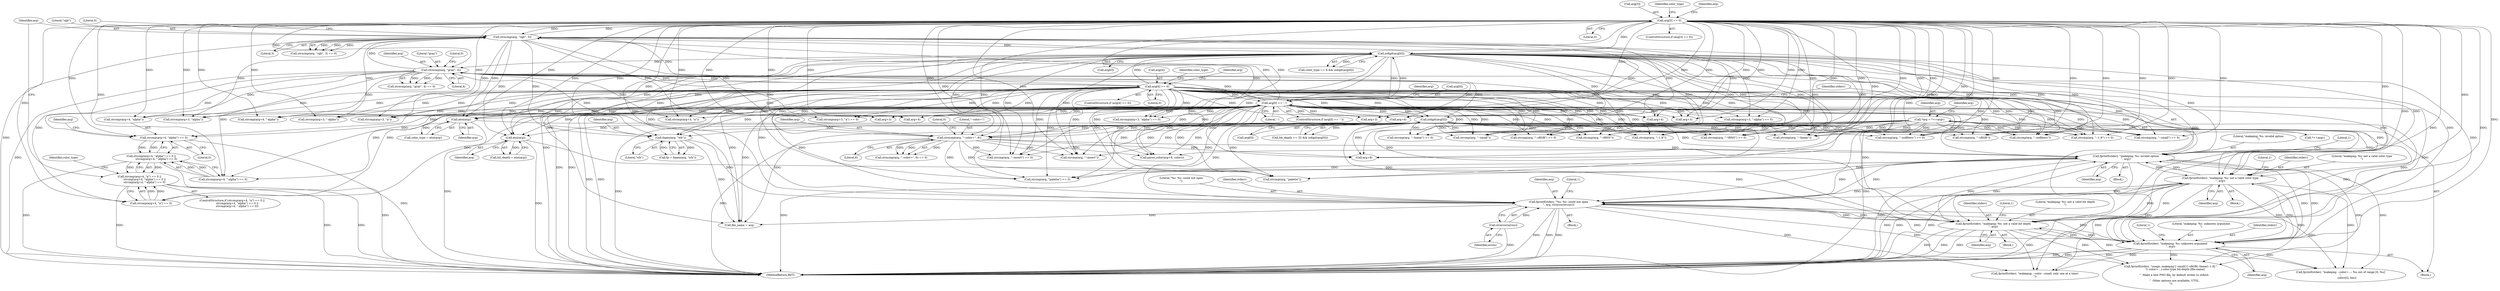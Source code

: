 digraph "0_Android_9d4853418ab2f754c2b63e091c29c5529b8b86ca_18@API" {
"1000361" [label="(Call,strcmp(arg+4, \"alpha\") == 0)"];
"1000389" [label="(Call,arg[3] == 0)"];
"1000382" [label="(Call,strncmp(arg, \"rgb\", 3))"];
"1000340" [label="(Call,arg[4] == 0)"];
"1000333" [label="(Call,strncmp(arg, \"gray\", 4))"];
"1000308" [label="(Call,arg[0] == '-')"];
"1000247" [label="(Call,strncmp(arg, \"--color=\", 8))"];
"1000434" [label="(Call,isdigit(arg[0]))"];
"1000472" [label="(Call,isdigit(arg[0]))"];
"1000174" [label="(Call,*arg = *++argv)"];
"1000314" [label="(Call,fprintf(stderr, \"makepng: %s: invalid option\n\", arg))"];
"1000460" [label="(Call,fprintf(stderr, \"makepng: %s: not a valid color type\n\", arg))"];
"1000519" [label="(Call,fprintf(stderr, \"%s: %s: could not open\n\", arg, strerror(errno)))"];
"1000497" [label="(Call,fprintf(stderr, \"makepng: %s: not a valid bit depth\n\", arg))"];
"1000531" [label="(Call,fprintf(stderr, \"makepng: %s: unknown argument\n\", arg))"];
"1000479" [label="(Call,atoi(arg))"];
"1000511" [label="(Call,fopen(arg, \"wb\"))"];
"1000523" [label="(Call,strerror(errno))"];
"1000441" [label="(Call,atoi(arg))"];
"1000360" [label="(Call,strcmp(arg+4, \"alpha\") == 0 ||\n            strcmp(arg+4, \"-alpha\") == 0)"];
"1000352" [label="(Call,strcmp(arg+4, \"a\") == 0 ||\n            strcmp(arg+4, \"alpha\") == 0 ||\n            strcmp(arg+4, \"-alpha\") == 0)"];
"1000369" [label="(Call,strcmp(arg+4, \"-alpha\"))"];
"1000371" [label="(Identifier,arg)"];
"1000513" [label="(Literal,\"wb\")"];
"1000353" [label="(Call,strcmp(arg+4, \"a\") == 0)"];
"1000202" [label="(Call,strcmp(arg, \"--sRGB\") == 0)"];
"1000191" [label="(Call,strcmp(arg, \"--tRNS\") == 0)"];
"1000389" [label="(Call,arg[3] == 0)"];
"1000336" [label="(Literal,4)"];
"1000524" [label="(Identifier,errno)"];
"1000354" [label="(Call,strcmp(arg+4, \"a\"))"];
"1000498" [label="(Identifier,stderr)"];
"1000315" [label="(Identifier,stderr)"];
"1000417" [label="(Call,strcmp(arg+3, \"-alpha\") == 0)"];
"1000480" [label="(Identifier,arg)"];
"1000214" [label="(Call,strcmp(arg, \"--linear\"))"];
"1000265" [label="(Call,strcmp(arg, \"--insert\"))"];
"1000203" [label="(Call,strcmp(arg, \"--sRGB\"))"];
"1000176" [label="(Call,*++argv)"];
"1000314" [label="(Call,fprintf(stderr, \"makepng: %s: invalid option\n\", arg))"];
"1000308" [label="(Call,arg[0] == '-')"];
"1000386" [label="(Literal,0)"];
"1000335" [label="(Literal,\"gray\")"];
"1000322" [label="(Call,strcmp(arg, \"palette\"))"];
"1000512" [label="(Identifier,arg)"];
"1000339" [label="(ControlStructure,if (arg[4] == 0))"];
"1000236" [label="(Call,strcmp(arg, \"--nofilters\"))"];
"1000312" [label="(Literal,'-')"];
"1000473" [label="(Call,arg[0])"];
"1000341" [label="(Call,arg[4])"];
"1000460" [label="(Call,fprintf(stderr, \"makepng: %s: not a valid color type\n\", arg))"];
"1000534" [label="(Identifier,arg)"];
"1000377" [label="(Identifier,color_type)"];
"1000536" [label="(Literal,1)"];
"1000307" [label="(ControlStructure,if (arg[0] == '-'))"];
"1000404" [label="(Call,arg+3)"];
"1000462" [label="(Literal,\"makepng: %s: not a valid color type\n\")"];
"1000518" [label="(Block,)"];
"1000511" [label="(Call,fopen(arg, \"wb\"))"];
"1000419" [label="(Call,arg+3)"];
"1000441" [label="(Call,atoi(arg))"];
"1000533" [label="(Literal,\"makepng: %s: unknown argument\n\")"];
"1000390" [label="(Call,arg[3])"];
"1000337" [label="(Literal,0)"];
"1000383" [label="(Identifier,arg)"];
"1000182" [label="(Identifier,arg)"];
"1000384" [label="(Literal,\"rgb\")"];
"1000224" [label="(Call,strcmp(arg, \"--1.8\") == 0)"];
"1000410" [label="(Call,strcmp(arg+3, \"alpha\") == 0)"];
"1000180" [label="(Call,strcmp(arg, \"--small\") == 0)"];
"1000334" [label="(Identifier,arg)"];
"1000316" [label="(Literal,\"makepng: %s: invalid option\n\")"];
"1000192" [label="(Call,strcmp(arg, \"--tRNS\"))"];
"1000435" [label="(Call,arg[0])"];
"1000393" [label="(Literal,0)"];
"1000430" [label="(Call,color_type == 8 && isdigit(arg[0]))"];
"1000225" [label="(Call,strcmp(arg, \"--1.8\"))"];
"1000412" [label="(Call,arg+3)"];
"1000344" [label="(Literal,0)"];
"1000253" [label="(Call,parse_color(arg+8, colors))"];
"1000175" [label="(Identifier,arg)"];
"1000388" [label="(ControlStructure,if (arg[3] == 0))"];
"1000442" [label="(Identifier,arg)"];
"1000347" [label="(Identifier,color_type)"];
"1000381" [label="(Call,strncmp(arg, \"rgb\", 3) == 0)"];
"1000248" [label="(Identifier,arg)"];
"1000396" [label="(Identifier,color_type)"];
"1000521" [label="(Literal,\"%s: %s: could not open\n\")"];
"1000527" [label="(Call,file_name = arg)"];
"1000370" [label="(Call,arg+4)"];
"1000584" [label="(Call,fprintf(stderr, \"makepng: --color=...: %u out of range [0..%u]\n\",\n               colors[i], lim))"];
"1000251" [label="(Literal,0)"];
"1000523" [label="(Call,strerror(errno))"];
"1000602" [label="(Call,fprintf(stderr, \"makepng: --color --small: only one at a time!\n\"))"];
"1000411" [label="(Call,strcmp(arg+3, \"alpha\"))"];
"1000313" [label="(Block,)"];
"1000502" [label="(Literal,1)"];
"1000368" [label="(Call,strcmp(arg+4, \"-alpha\") == 0)"];
"1000497" [label="(Call,fprintf(stderr, \"makepng: %s: not a valid bit depth\n\", arg))"];
"1000323" [label="(Identifier,arg)"];
"1000249" [label="(Literal,\"--color=\")"];
"1000174" [label="(Call,*arg = *++argv)"];
"1000520" [label="(Identifier,stderr)"];
"1000250" [label="(Literal,8)"];
"1000522" [label="(Identifier,arg)"];
"1000247" [label="(Call,strncmp(arg, \"--color=\", 8))"];
"1000403" [label="(Call,strcmp(arg+3, \"a\"))"];
"1000360" [label="(Call,strcmp(arg+4, \"alpha\") == 0 ||\n            strcmp(arg+4, \"-alpha\") == 0)"];
"1000361" [label="(Call,strcmp(arg+4, \"alpha\") == 0)"];
"1000351" [label="(ControlStructure,if (strcmp(arg+4, \"a\") == 0 ||\n            strcmp(arg+4, \"alpha\") == 0 ||\n            strcmp(arg+4, \"-alpha\") == 0))"];
"1000246" [label="(Call,strncmp(arg, \"--color=\", 8) == 0)"];
"1000385" [label="(Literal,3)"];
"1000463" [label="(Identifier,arg)"];
"1000434" [label="(Call,isdigit(arg[0]))"];
"1000235" [label="(Call,strcmp(arg, \"--nofilters\") == 0)"];
"1000321" [label="(Call,strcmp(arg, \"palette\") == 0)"];
"1000402" [label="(Call,strcmp(arg+3, \"a\") == 0)"];
"1000333" [label="(Call,strncmp(arg, \"gray\", 4))"];
"1000459" [label="(Block,)"];
"1000309" [label="(Call,arg[0])"];
"1000319" [label="(Literal,1)"];
"1000468" [label="(Call,bit_depth == 32 && isdigit(arg[0]))"];
"1000367" [label="(Literal,0)"];
"1000418" [label="(Call,strcmp(arg+3, \"-alpha\"))"];
"1000363" [label="(Call,arg+4)"];
"1000352" [label="(Call,strcmp(arg+4, \"a\") == 0 ||\n            strcmp(arg+4, \"alpha\") == 0 ||\n            strcmp(arg+4, \"-alpha\") == 0)"];
"1000732" [label="(MethodReturn,RET)"];
"1000472" [label="(Call,isdigit(arg[0]))"];
"1000531" [label="(Call,fprintf(stderr, \"makepng: %s: unknown argument\n\", arg))"];
"1000519" [label="(Call,fprintf(stderr, \"%s: %s: could not open\n\", arg, strerror(errno)))"];
"1000317" [label="(Identifier,arg)"];
"1000532" [label="(Identifier,stderr)"];
"1000382" [label="(Call,strncmp(arg, \"rgb\", 3))"];
"1000500" [label="(Identifier,arg)"];
"1000340" [label="(Call,arg[4] == 0)"];
"1000254" [label="(Call,arg+8)"];
"1000465" [label="(Literal,1)"];
"1000362" [label="(Call,strcmp(arg+4, \"alpha\"))"];
"1000355" [label="(Call,arg+4)"];
"1000509" [label="(Call,fp = fopen(arg, \"wb\"))"];
"1000213" [label="(Call,strcmp(arg, \"--linear\") == 0)"];
"1000181" [label="(Call,strcmp(arg, \"--small\"))"];
"1000332" [label="(Call,strncmp(arg, \"gray\", 4) == 0)"];
"1000439" [label="(Call,color_type = atoi(arg))"];
"1000461" [label="(Identifier,stderr)"];
"1000405" [label="(Identifier,arg)"];
"1000264" [label="(Call,strcmp(arg, \"--insert\") == 0)"];
"1000546" [label="(Call,fprintf(stderr, \"usage: makepng [--small] [--sRGB|--linear|--1.8] \"\n          \"[--color=...] color-type bit-depth [file-name]\n\"\n         \"  Make a test PNG file, by default writes to stdout.\n\"\n         \"  Other options are available, UTSL.\n\"))"];
"1000499" [label="(Literal,\"makepng: %s: not a valid bit depth\n\")"];
"1000479" [label="(Call,atoi(arg))"];
"1000477" [label="(Call,bit_depth = atoi(arg))"];
"1000496" [label="(Block,)"];
"1000526" [label="(Literal,1)"];
"1000356" [label="(Identifier,arg)"];
"1000172" [label="(Block,)"];
"1000361" -> "1000360"  [label="AST: "];
"1000361" -> "1000367"  [label="CFG: "];
"1000362" -> "1000361"  [label="AST: "];
"1000367" -> "1000361"  [label="AST: "];
"1000371" -> "1000361"  [label="CFG: "];
"1000360" -> "1000361"  [label="CFG: "];
"1000361" -> "1000732"  [label="DDG: "];
"1000361" -> "1000360"  [label="DDG: "];
"1000361" -> "1000360"  [label="DDG: "];
"1000389" -> "1000361"  [label="DDG: "];
"1000340" -> "1000361"  [label="DDG: "];
"1000308" -> "1000361"  [label="DDG: "];
"1000333" -> "1000361"  [label="DDG: "];
"1000389" -> "1000388"  [label="AST: "];
"1000389" -> "1000393"  [label="CFG: "];
"1000390" -> "1000389"  [label="AST: "];
"1000393" -> "1000389"  [label="AST: "];
"1000396" -> "1000389"  [label="CFG: "];
"1000405" -> "1000389"  [label="CFG: "];
"1000389" -> "1000732"  [label="DDG: "];
"1000389" -> "1000732"  [label="DDG: "];
"1000389" -> "1000180"  [label="DDG: "];
"1000389" -> "1000181"  [label="DDG: "];
"1000389" -> "1000191"  [label="DDG: "];
"1000389" -> "1000192"  [label="DDG: "];
"1000389" -> "1000202"  [label="DDG: "];
"1000389" -> "1000203"  [label="DDG: "];
"1000389" -> "1000213"  [label="DDG: "];
"1000389" -> "1000214"  [label="DDG: "];
"1000389" -> "1000224"  [label="DDG: "];
"1000389" -> "1000225"  [label="DDG: "];
"1000389" -> "1000235"  [label="DDG: "];
"1000389" -> "1000236"  [label="DDG: "];
"1000389" -> "1000247"  [label="DDG: "];
"1000389" -> "1000253"  [label="DDG: "];
"1000389" -> "1000254"  [label="DDG: "];
"1000389" -> "1000264"  [label="DDG: "];
"1000389" -> "1000265"  [label="DDG: "];
"1000389" -> "1000308"  [label="DDG: "];
"1000389" -> "1000314"  [label="DDG: "];
"1000389" -> "1000321"  [label="DDG: "];
"1000389" -> "1000322"  [label="DDG: "];
"1000389" -> "1000333"  [label="DDG: "];
"1000389" -> "1000353"  [label="DDG: "];
"1000389" -> "1000354"  [label="DDG: "];
"1000389" -> "1000355"  [label="DDG: "];
"1000389" -> "1000362"  [label="DDG: "];
"1000389" -> "1000363"  [label="DDG: "];
"1000389" -> "1000368"  [label="DDG: "];
"1000389" -> "1000369"  [label="DDG: "];
"1000389" -> "1000370"  [label="DDG: "];
"1000389" -> "1000382"  [label="DDG: "];
"1000382" -> "1000389"  [label="DDG: "];
"1000389" -> "1000402"  [label="DDG: "];
"1000389" -> "1000403"  [label="DDG: "];
"1000389" -> "1000404"  [label="DDG: "];
"1000389" -> "1000410"  [label="DDG: "];
"1000389" -> "1000411"  [label="DDG: "];
"1000389" -> "1000412"  [label="DDG: "];
"1000389" -> "1000417"  [label="DDG: "];
"1000389" -> "1000418"  [label="DDG: "];
"1000389" -> "1000419"  [label="DDG: "];
"1000389" -> "1000434"  [label="DDG: "];
"1000389" -> "1000441"  [label="DDG: "];
"1000389" -> "1000460"  [label="DDG: "];
"1000389" -> "1000472"  [label="DDG: "];
"1000389" -> "1000479"  [label="DDG: "];
"1000389" -> "1000497"  [label="DDG: "];
"1000389" -> "1000511"  [label="DDG: "];
"1000389" -> "1000519"  [label="DDG: "];
"1000389" -> "1000527"  [label="DDG: "];
"1000389" -> "1000531"  [label="DDG: "];
"1000382" -> "1000381"  [label="AST: "];
"1000382" -> "1000385"  [label="CFG: "];
"1000383" -> "1000382"  [label="AST: "];
"1000384" -> "1000382"  [label="AST: "];
"1000385" -> "1000382"  [label="AST: "];
"1000386" -> "1000382"  [label="CFG: "];
"1000382" -> "1000732"  [label="DDG: "];
"1000382" -> "1000381"  [label="DDG: "];
"1000382" -> "1000381"  [label="DDG: "];
"1000382" -> "1000381"  [label="DDG: "];
"1000340" -> "1000382"  [label="DDG: "];
"1000333" -> "1000382"  [label="DDG: "];
"1000308" -> "1000382"  [label="DDG: "];
"1000382" -> "1000402"  [label="DDG: "];
"1000382" -> "1000403"  [label="DDG: "];
"1000382" -> "1000404"  [label="DDG: "];
"1000382" -> "1000410"  [label="DDG: "];
"1000382" -> "1000411"  [label="DDG: "];
"1000382" -> "1000412"  [label="DDG: "];
"1000382" -> "1000417"  [label="DDG: "];
"1000382" -> "1000418"  [label="DDG: "];
"1000382" -> "1000419"  [label="DDG: "];
"1000382" -> "1000434"  [label="DDG: "];
"1000382" -> "1000441"  [label="DDG: "];
"1000382" -> "1000472"  [label="DDG: "];
"1000382" -> "1000479"  [label="DDG: "];
"1000382" -> "1000511"  [label="DDG: "];
"1000382" -> "1000531"  [label="DDG: "];
"1000340" -> "1000339"  [label="AST: "];
"1000340" -> "1000344"  [label="CFG: "];
"1000341" -> "1000340"  [label="AST: "];
"1000344" -> "1000340"  [label="AST: "];
"1000347" -> "1000340"  [label="CFG: "];
"1000356" -> "1000340"  [label="CFG: "];
"1000340" -> "1000732"  [label="DDG: "];
"1000340" -> "1000732"  [label="DDG: "];
"1000340" -> "1000180"  [label="DDG: "];
"1000340" -> "1000181"  [label="DDG: "];
"1000340" -> "1000191"  [label="DDG: "];
"1000340" -> "1000192"  [label="DDG: "];
"1000340" -> "1000202"  [label="DDG: "];
"1000340" -> "1000203"  [label="DDG: "];
"1000340" -> "1000213"  [label="DDG: "];
"1000340" -> "1000214"  [label="DDG: "];
"1000340" -> "1000224"  [label="DDG: "];
"1000340" -> "1000225"  [label="DDG: "];
"1000340" -> "1000235"  [label="DDG: "];
"1000340" -> "1000236"  [label="DDG: "];
"1000340" -> "1000247"  [label="DDG: "];
"1000340" -> "1000253"  [label="DDG: "];
"1000340" -> "1000254"  [label="DDG: "];
"1000340" -> "1000264"  [label="DDG: "];
"1000340" -> "1000265"  [label="DDG: "];
"1000340" -> "1000308"  [label="DDG: "];
"1000340" -> "1000314"  [label="DDG: "];
"1000340" -> "1000321"  [label="DDG: "];
"1000340" -> "1000322"  [label="DDG: "];
"1000340" -> "1000333"  [label="DDG: "];
"1000333" -> "1000340"  [label="DDG: "];
"1000340" -> "1000353"  [label="DDG: "];
"1000340" -> "1000354"  [label="DDG: "];
"1000340" -> "1000355"  [label="DDG: "];
"1000340" -> "1000362"  [label="DDG: "];
"1000340" -> "1000363"  [label="DDG: "];
"1000340" -> "1000368"  [label="DDG: "];
"1000340" -> "1000369"  [label="DDG: "];
"1000340" -> "1000370"  [label="DDG: "];
"1000340" -> "1000402"  [label="DDG: "];
"1000340" -> "1000403"  [label="DDG: "];
"1000340" -> "1000404"  [label="DDG: "];
"1000340" -> "1000410"  [label="DDG: "];
"1000340" -> "1000411"  [label="DDG: "];
"1000340" -> "1000412"  [label="DDG: "];
"1000340" -> "1000417"  [label="DDG: "];
"1000340" -> "1000418"  [label="DDG: "];
"1000340" -> "1000419"  [label="DDG: "];
"1000340" -> "1000434"  [label="DDG: "];
"1000340" -> "1000441"  [label="DDG: "];
"1000340" -> "1000460"  [label="DDG: "];
"1000340" -> "1000472"  [label="DDG: "];
"1000340" -> "1000479"  [label="DDG: "];
"1000340" -> "1000497"  [label="DDG: "];
"1000340" -> "1000511"  [label="DDG: "];
"1000340" -> "1000519"  [label="DDG: "];
"1000340" -> "1000527"  [label="DDG: "];
"1000340" -> "1000531"  [label="DDG: "];
"1000333" -> "1000332"  [label="AST: "];
"1000333" -> "1000336"  [label="CFG: "];
"1000334" -> "1000333"  [label="AST: "];
"1000335" -> "1000333"  [label="AST: "];
"1000336" -> "1000333"  [label="AST: "];
"1000337" -> "1000333"  [label="CFG: "];
"1000333" -> "1000732"  [label="DDG: "];
"1000333" -> "1000332"  [label="DDG: "];
"1000333" -> "1000332"  [label="DDG: "];
"1000333" -> "1000332"  [label="DDG: "];
"1000308" -> "1000333"  [label="DDG: "];
"1000247" -> "1000333"  [label="DDG: "];
"1000314" -> "1000333"  [label="DDG: "];
"1000434" -> "1000333"  [label="DDG: "];
"1000472" -> "1000333"  [label="DDG: "];
"1000333" -> "1000353"  [label="DDG: "];
"1000333" -> "1000354"  [label="DDG: "];
"1000333" -> "1000355"  [label="DDG: "];
"1000333" -> "1000362"  [label="DDG: "];
"1000333" -> "1000363"  [label="DDG: "];
"1000333" -> "1000368"  [label="DDG: "];
"1000333" -> "1000369"  [label="DDG: "];
"1000333" -> "1000370"  [label="DDG: "];
"1000308" -> "1000307"  [label="AST: "];
"1000308" -> "1000312"  [label="CFG: "];
"1000309" -> "1000308"  [label="AST: "];
"1000312" -> "1000308"  [label="AST: "];
"1000315" -> "1000308"  [label="CFG: "];
"1000323" -> "1000308"  [label="CFG: "];
"1000308" -> "1000732"  [label="DDG: "];
"1000308" -> "1000732"  [label="DDG: "];
"1000308" -> "1000180"  [label="DDG: "];
"1000308" -> "1000181"  [label="DDG: "];
"1000308" -> "1000191"  [label="DDG: "];
"1000308" -> "1000192"  [label="DDG: "];
"1000308" -> "1000202"  [label="DDG: "];
"1000308" -> "1000203"  [label="DDG: "];
"1000308" -> "1000213"  [label="DDG: "];
"1000308" -> "1000214"  [label="DDG: "];
"1000308" -> "1000224"  [label="DDG: "];
"1000308" -> "1000225"  [label="DDG: "];
"1000308" -> "1000235"  [label="DDG: "];
"1000308" -> "1000236"  [label="DDG: "];
"1000308" -> "1000247"  [label="DDG: "];
"1000308" -> "1000253"  [label="DDG: "];
"1000308" -> "1000254"  [label="DDG: "];
"1000308" -> "1000264"  [label="DDG: "];
"1000308" -> "1000265"  [label="DDG: "];
"1000247" -> "1000308"  [label="DDG: "];
"1000434" -> "1000308"  [label="DDG: "];
"1000472" -> "1000308"  [label="DDG: "];
"1000308" -> "1000314"  [label="DDG: "];
"1000308" -> "1000321"  [label="DDG: "];
"1000308" -> "1000322"  [label="DDG: "];
"1000308" -> "1000353"  [label="DDG: "];
"1000308" -> "1000354"  [label="DDG: "];
"1000308" -> "1000355"  [label="DDG: "];
"1000308" -> "1000362"  [label="DDG: "];
"1000308" -> "1000363"  [label="DDG: "];
"1000308" -> "1000368"  [label="DDG: "];
"1000308" -> "1000369"  [label="DDG: "];
"1000308" -> "1000370"  [label="DDG: "];
"1000308" -> "1000402"  [label="DDG: "];
"1000308" -> "1000403"  [label="DDG: "];
"1000308" -> "1000404"  [label="DDG: "];
"1000308" -> "1000410"  [label="DDG: "];
"1000308" -> "1000411"  [label="DDG: "];
"1000308" -> "1000412"  [label="DDG: "];
"1000308" -> "1000417"  [label="DDG: "];
"1000308" -> "1000418"  [label="DDG: "];
"1000308" -> "1000419"  [label="DDG: "];
"1000308" -> "1000434"  [label="DDG: "];
"1000308" -> "1000441"  [label="DDG: "];
"1000308" -> "1000460"  [label="DDG: "];
"1000308" -> "1000472"  [label="DDG: "];
"1000308" -> "1000479"  [label="DDG: "];
"1000308" -> "1000497"  [label="DDG: "];
"1000308" -> "1000511"  [label="DDG: "];
"1000308" -> "1000519"  [label="DDG: "];
"1000308" -> "1000527"  [label="DDG: "];
"1000308" -> "1000531"  [label="DDG: "];
"1000247" -> "1000246"  [label="AST: "];
"1000247" -> "1000250"  [label="CFG: "];
"1000248" -> "1000247"  [label="AST: "];
"1000249" -> "1000247"  [label="AST: "];
"1000250" -> "1000247"  [label="AST: "];
"1000251" -> "1000247"  [label="CFG: "];
"1000247" -> "1000732"  [label="DDG: "];
"1000247" -> "1000246"  [label="DDG: "];
"1000247" -> "1000246"  [label="DDG: "];
"1000247" -> "1000246"  [label="DDG: "];
"1000434" -> "1000247"  [label="DDG: "];
"1000472" -> "1000247"  [label="DDG: "];
"1000174" -> "1000247"  [label="DDG: "];
"1000247" -> "1000253"  [label="DDG: "];
"1000247" -> "1000254"  [label="DDG: "];
"1000247" -> "1000264"  [label="DDG: "];
"1000247" -> "1000265"  [label="DDG: "];
"1000247" -> "1000314"  [label="DDG: "];
"1000247" -> "1000321"  [label="DDG: "];
"1000247" -> "1000322"  [label="DDG: "];
"1000434" -> "1000430"  [label="AST: "];
"1000434" -> "1000435"  [label="CFG: "];
"1000435" -> "1000434"  [label="AST: "];
"1000430" -> "1000434"  [label="CFG: "];
"1000434" -> "1000732"  [label="DDG: "];
"1000434" -> "1000180"  [label="DDG: "];
"1000434" -> "1000181"  [label="DDG: "];
"1000434" -> "1000191"  [label="DDG: "];
"1000434" -> "1000192"  [label="DDG: "];
"1000434" -> "1000202"  [label="DDG: "];
"1000434" -> "1000203"  [label="DDG: "];
"1000434" -> "1000213"  [label="DDG: "];
"1000434" -> "1000214"  [label="DDG: "];
"1000434" -> "1000224"  [label="DDG: "];
"1000434" -> "1000225"  [label="DDG: "];
"1000434" -> "1000235"  [label="DDG: "];
"1000434" -> "1000236"  [label="DDG: "];
"1000434" -> "1000253"  [label="DDG: "];
"1000434" -> "1000254"  [label="DDG: "];
"1000434" -> "1000264"  [label="DDG: "];
"1000434" -> "1000265"  [label="DDG: "];
"1000434" -> "1000314"  [label="DDG: "];
"1000434" -> "1000321"  [label="DDG: "];
"1000434" -> "1000322"  [label="DDG: "];
"1000434" -> "1000430"  [label="DDG: "];
"1000434" -> "1000441"  [label="DDG: "];
"1000434" -> "1000460"  [label="DDG: "];
"1000434" -> "1000472"  [label="DDG: "];
"1000434" -> "1000479"  [label="DDG: "];
"1000434" -> "1000497"  [label="DDG: "];
"1000434" -> "1000511"  [label="DDG: "];
"1000434" -> "1000519"  [label="DDG: "];
"1000434" -> "1000527"  [label="DDG: "];
"1000434" -> "1000531"  [label="DDG: "];
"1000472" -> "1000468"  [label="AST: "];
"1000472" -> "1000473"  [label="CFG: "];
"1000473" -> "1000472"  [label="AST: "];
"1000468" -> "1000472"  [label="CFG: "];
"1000472" -> "1000732"  [label="DDG: "];
"1000472" -> "1000180"  [label="DDG: "];
"1000472" -> "1000181"  [label="DDG: "];
"1000472" -> "1000191"  [label="DDG: "];
"1000472" -> "1000192"  [label="DDG: "];
"1000472" -> "1000202"  [label="DDG: "];
"1000472" -> "1000203"  [label="DDG: "];
"1000472" -> "1000213"  [label="DDG: "];
"1000472" -> "1000214"  [label="DDG: "];
"1000472" -> "1000224"  [label="DDG: "];
"1000472" -> "1000225"  [label="DDG: "];
"1000472" -> "1000235"  [label="DDG: "];
"1000472" -> "1000236"  [label="DDG: "];
"1000472" -> "1000253"  [label="DDG: "];
"1000472" -> "1000254"  [label="DDG: "];
"1000472" -> "1000264"  [label="DDG: "];
"1000472" -> "1000265"  [label="DDG: "];
"1000472" -> "1000314"  [label="DDG: "];
"1000472" -> "1000321"  [label="DDG: "];
"1000472" -> "1000322"  [label="DDG: "];
"1000472" -> "1000468"  [label="DDG: "];
"1000472" -> "1000479"  [label="DDG: "];
"1000472" -> "1000497"  [label="DDG: "];
"1000472" -> "1000511"  [label="DDG: "];
"1000472" -> "1000519"  [label="DDG: "];
"1000472" -> "1000527"  [label="DDG: "];
"1000472" -> "1000531"  [label="DDG: "];
"1000174" -> "1000172"  [label="AST: "];
"1000174" -> "1000176"  [label="CFG: "];
"1000175" -> "1000174"  [label="AST: "];
"1000176" -> "1000174"  [label="AST: "];
"1000182" -> "1000174"  [label="CFG: "];
"1000174" -> "1000732"  [label="DDG: "];
"1000174" -> "1000180"  [label="DDG: "];
"1000174" -> "1000181"  [label="DDG: "];
"1000174" -> "1000191"  [label="DDG: "];
"1000174" -> "1000192"  [label="DDG: "];
"1000174" -> "1000202"  [label="DDG: "];
"1000174" -> "1000203"  [label="DDG: "];
"1000174" -> "1000213"  [label="DDG: "];
"1000174" -> "1000214"  [label="DDG: "];
"1000174" -> "1000224"  [label="DDG: "];
"1000174" -> "1000225"  [label="DDG: "];
"1000174" -> "1000235"  [label="DDG: "];
"1000174" -> "1000236"  [label="DDG: "];
"1000314" -> "1000313"  [label="AST: "];
"1000314" -> "1000317"  [label="CFG: "];
"1000315" -> "1000314"  [label="AST: "];
"1000316" -> "1000314"  [label="AST: "];
"1000317" -> "1000314"  [label="AST: "];
"1000319" -> "1000314"  [label="CFG: "];
"1000314" -> "1000732"  [label="DDG: "];
"1000314" -> "1000732"  [label="DDG: "];
"1000460" -> "1000314"  [label="DDG: "];
"1000519" -> "1000314"  [label="DDG: "];
"1000497" -> "1000314"  [label="DDG: "];
"1000531" -> "1000314"  [label="DDG: "];
"1000314" -> "1000321"  [label="DDG: "];
"1000314" -> "1000322"  [label="DDG: "];
"1000314" -> "1000460"  [label="DDG: "];
"1000314" -> "1000497"  [label="DDG: "];
"1000314" -> "1000519"  [label="DDG: "];
"1000314" -> "1000531"  [label="DDG: "];
"1000314" -> "1000546"  [label="DDG: "];
"1000314" -> "1000584"  [label="DDG: "];
"1000314" -> "1000602"  [label="DDG: "];
"1000460" -> "1000459"  [label="AST: "];
"1000460" -> "1000463"  [label="CFG: "];
"1000461" -> "1000460"  [label="AST: "];
"1000462" -> "1000460"  [label="AST: "];
"1000463" -> "1000460"  [label="AST: "];
"1000465" -> "1000460"  [label="CFG: "];
"1000460" -> "1000732"  [label="DDG: "];
"1000460" -> "1000732"  [label="DDG: "];
"1000460" -> "1000732"  [label="DDG: "];
"1000519" -> "1000460"  [label="DDG: "];
"1000497" -> "1000460"  [label="DDG: "];
"1000531" -> "1000460"  [label="DDG: "];
"1000441" -> "1000460"  [label="DDG: "];
"1000460" -> "1000497"  [label="DDG: "];
"1000460" -> "1000519"  [label="DDG: "];
"1000460" -> "1000531"  [label="DDG: "];
"1000460" -> "1000546"  [label="DDG: "];
"1000460" -> "1000584"  [label="DDG: "];
"1000460" -> "1000602"  [label="DDG: "];
"1000519" -> "1000518"  [label="AST: "];
"1000519" -> "1000523"  [label="CFG: "];
"1000520" -> "1000519"  [label="AST: "];
"1000521" -> "1000519"  [label="AST: "];
"1000522" -> "1000519"  [label="AST: "];
"1000523" -> "1000519"  [label="AST: "];
"1000526" -> "1000519"  [label="CFG: "];
"1000519" -> "1000732"  [label="DDG: "];
"1000519" -> "1000732"  [label="DDG: "];
"1000519" -> "1000732"  [label="DDG: "];
"1000519" -> "1000497"  [label="DDG: "];
"1000497" -> "1000519"  [label="DDG: "];
"1000531" -> "1000519"  [label="DDG: "];
"1000511" -> "1000519"  [label="DDG: "];
"1000523" -> "1000519"  [label="DDG: "];
"1000519" -> "1000527"  [label="DDG: "];
"1000519" -> "1000531"  [label="DDG: "];
"1000519" -> "1000546"  [label="DDG: "];
"1000519" -> "1000584"  [label="DDG: "];
"1000519" -> "1000602"  [label="DDG: "];
"1000497" -> "1000496"  [label="AST: "];
"1000497" -> "1000500"  [label="CFG: "];
"1000498" -> "1000497"  [label="AST: "];
"1000499" -> "1000497"  [label="AST: "];
"1000500" -> "1000497"  [label="AST: "];
"1000502" -> "1000497"  [label="CFG: "];
"1000497" -> "1000732"  [label="DDG: "];
"1000497" -> "1000732"  [label="DDG: "];
"1000497" -> "1000732"  [label="DDG: "];
"1000531" -> "1000497"  [label="DDG: "];
"1000479" -> "1000497"  [label="DDG: "];
"1000497" -> "1000531"  [label="DDG: "];
"1000497" -> "1000546"  [label="DDG: "];
"1000497" -> "1000584"  [label="DDG: "];
"1000497" -> "1000602"  [label="DDG: "];
"1000531" -> "1000172"  [label="AST: "];
"1000531" -> "1000534"  [label="CFG: "];
"1000532" -> "1000531"  [label="AST: "];
"1000533" -> "1000531"  [label="AST: "];
"1000534" -> "1000531"  [label="AST: "];
"1000536" -> "1000531"  [label="CFG: "];
"1000531" -> "1000732"  [label="DDG: "];
"1000531" -> "1000732"  [label="DDG: "];
"1000531" -> "1000732"  [label="DDG: "];
"1000531" -> "1000546"  [label="DDG: "];
"1000531" -> "1000584"  [label="DDG: "];
"1000531" -> "1000602"  [label="DDG: "];
"1000479" -> "1000477"  [label="AST: "];
"1000479" -> "1000480"  [label="CFG: "];
"1000480" -> "1000479"  [label="AST: "];
"1000477" -> "1000479"  [label="CFG: "];
"1000479" -> "1000732"  [label="DDG: "];
"1000479" -> "1000477"  [label="DDG: "];
"1000511" -> "1000509"  [label="AST: "];
"1000511" -> "1000513"  [label="CFG: "];
"1000512" -> "1000511"  [label="AST: "];
"1000513" -> "1000511"  [label="AST: "];
"1000509" -> "1000511"  [label="CFG: "];
"1000511" -> "1000509"  [label="DDG: "];
"1000511" -> "1000509"  [label="DDG: "];
"1000511" -> "1000527"  [label="DDG: "];
"1000523" -> "1000524"  [label="CFG: "];
"1000524" -> "1000523"  [label="AST: "];
"1000523" -> "1000732"  [label="DDG: "];
"1000441" -> "1000439"  [label="AST: "];
"1000441" -> "1000442"  [label="CFG: "];
"1000442" -> "1000441"  [label="AST: "];
"1000439" -> "1000441"  [label="CFG: "];
"1000441" -> "1000732"  [label="DDG: "];
"1000441" -> "1000439"  [label="DDG: "];
"1000360" -> "1000352"  [label="AST: "];
"1000360" -> "1000368"  [label="CFG: "];
"1000368" -> "1000360"  [label="AST: "];
"1000352" -> "1000360"  [label="CFG: "];
"1000360" -> "1000732"  [label="DDG: "];
"1000360" -> "1000732"  [label="DDG: "];
"1000360" -> "1000352"  [label="DDG: "];
"1000360" -> "1000352"  [label="DDG: "];
"1000368" -> "1000360"  [label="DDG: "];
"1000368" -> "1000360"  [label="DDG: "];
"1000352" -> "1000351"  [label="AST: "];
"1000352" -> "1000353"  [label="CFG: "];
"1000353" -> "1000352"  [label="AST: "];
"1000377" -> "1000352"  [label="CFG: "];
"1000383" -> "1000352"  [label="CFG: "];
"1000352" -> "1000732"  [label="DDG: "];
"1000352" -> "1000732"  [label="DDG: "];
"1000352" -> "1000732"  [label="DDG: "];
"1000353" -> "1000352"  [label="DDG: "];
"1000353" -> "1000352"  [label="DDG: "];
}
